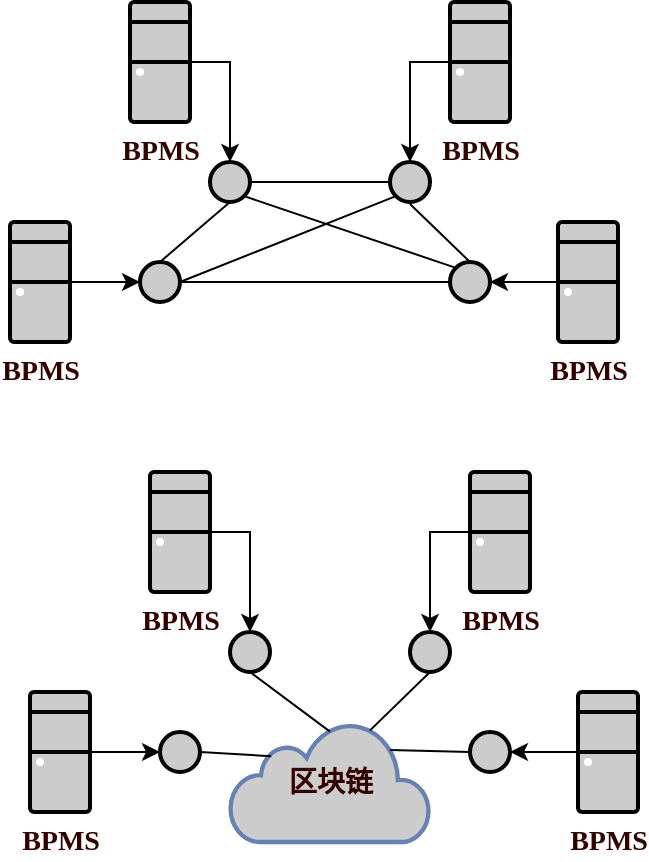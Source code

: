 <mxfile version="24.4.0" type="github">
  <diagram name="第 1 页" id="W4y2jrf44JJr1mIpAL2t">
    <mxGraphModel dx="1050" dy="541" grid="1" gridSize="10" guides="1" tooltips="1" connect="1" arrows="1" fold="1" page="1" pageScale="1" pageWidth="827" pageHeight="1169" math="0" shadow="0">
      <root>
        <mxCell id="0" />
        <mxCell id="1" parent="0" />
        <mxCell id="WHLZQFHV3bn9_gJ3Vfd_-7" value="" style="edgeStyle=orthogonalEdgeStyle;rounded=0;orthogonalLoop=1;jettySize=auto;html=1;strokeColor=default;" edge="1" parent="1" source="WHLZQFHV3bn9_gJ3Vfd_-1" target="WHLZQFHV3bn9_gJ3Vfd_-6">
          <mxGeometry relative="1" as="geometry" />
        </mxCell>
        <mxCell id="WHLZQFHV3bn9_gJ3Vfd_-1" value="&lt;b&gt;&lt;font color=&quot;#330000&quot; style=&quot;font-size: 14px;&quot; face=&quot;Times New Roman&quot;&gt;BPMS&lt;/font&gt;&lt;/b&gt;" style="fontColor=#0066CC;verticalAlign=top;verticalLabelPosition=bottom;labelPosition=center;align=center;html=1;outlineConnect=0;fillColor=#CCCCCC;strokeColor=default;gradientColor=none;gradientDirection=north;strokeWidth=2;shape=mxgraph.networks.desktop_pc;" vertex="1" parent="1">
          <mxGeometry x="200" y="180" width="30" height="60" as="geometry" />
        </mxCell>
        <mxCell id="WHLZQFHV3bn9_gJ3Vfd_-12" style="edgeStyle=orthogonalEdgeStyle;rounded=0;orthogonalLoop=1;jettySize=auto;html=1;exitX=1;exitY=0.5;exitDx=0;exitDy=0;exitPerimeter=0;entryX=0;entryY=0.5;entryDx=0;entryDy=0;strokeColor=default;" edge="1" parent="1" source="WHLZQFHV3bn9_gJ3Vfd_-2" target="WHLZQFHV3bn9_gJ3Vfd_-10">
          <mxGeometry relative="1" as="geometry" />
        </mxCell>
        <mxCell id="WHLZQFHV3bn9_gJ3Vfd_-2" value="&lt;b&gt;&lt;font color=&quot;#330000&quot; style=&quot;font-size: 14px;&quot; face=&quot;Times New Roman&quot;&gt;BPMS&lt;/font&gt;&lt;/b&gt;" style="fontColor=#0066CC;verticalAlign=top;verticalLabelPosition=bottom;labelPosition=center;align=center;html=1;outlineConnect=0;fillColor=#CCCCCC;strokeColor=default;gradientColor=none;gradientDirection=north;strokeWidth=2;shape=mxgraph.networks.desktop_pc;" vertex="1" parent="1">
          <mxGeometry x="140" y="290" width="30" height="60" as="geometry" />
        </mxCell>
        <mxCell id="WHLZQFHV3bn9_gJ3Vfd_-13" style="edgeStyle=orthogonalEdgeStyle;rounded=0;orthogonalLoop=1;jettySize=auto;html=1;exitX=0;exitY=0.5;exitDx=0;exitDy=0;exitPerimeter=0;entryX=1;entryY=0.5;entryDx=0;entryDy=0;strokeColor=default;" edge="1" parent="1" source="WHLZQFHV3bn9_gJ3Vfd_-3" target="WHLZQFHV3bn9_gJ3Vfd_-11">
          <mxGeometry relative="1" as="geometry" />
        </mxCell>
        <mxCell id="WHLZQFHV3bn9_gJ3Vfd_-3" value="&lt;b&gt;&lt;font color=&quot;#330000&quot; style=&quot;font-size: 14px;&quot; face=&quot;Times New Roman&quot;&gt;BPMS&lt;/font&gt;&lt;/b&gt;" style="fontColor=#0066CC;verticalAlign=top;verticalLabelPosition=bottom;labelPosition=center;align=center;html=1;outlineConnect=0;fillColor=#CCCCCC;strokeColor=default;gradientColor=none;gradientDirection=north;strokeWidth=2;shape=mxgraph.networks.desktop_pc;" vertex="1" parent="1">
          <mxGeometry x="414" y="290" width="30" height="60" as="geometry" />
        </mxCell>
        <mxCell id="WHLZQFHV3bn9_gJ3Vfd_-9" style="edgeStyle=orthogonalEdgeStyle;rounded=0;orthogonalLoop=1;jettySize=auto;html=1;exitX=0;exitY=0.5;exitDx=0;exitDy=0;exitPerimeter=0;entryX=0.5;entryY=0;entryDx=0;entryDy=0;strokeColor=default;" edge="1" parent="1" source="WHLZQFHV3bn9_gJ3Vfd_-4" target="WHLZQFHV3bn9_gJ3Vfd_-8">
          <mxGeometry relative="1" as="geometry" />
        </mxCell>
        <mxCell id="WHLZQFHV3bn9_gJ3Vfd_-4" value="&lt;b&gt;&lt;font color=&quot;#330000&quot; style=&quot;font-size: 14px;&quot; face=&quot;Times New Roman&quot;&gt;BPMS&lt;/font&gt;&lt;/b&gt;" style="fontColor=#0066CC;verticalAlign=top;verticalLabelPosition=bottom;labelPosition=center;align=center;html=1;outlineConnect=0;fillColor=#CCCCCC;strokeColor=default;gradientColor=none;gradientDirection=north;strokeWidth=2;shape=mxgraph.networks.desktop_pc;" vertex="1" parent="1">
          <mxGeometry x="360" y="180" width="30" height="60" as="geometry" />
        </mxCell>
        <mxCell id="WHLZQFHV3bn9_gJ3Vfd_-15" style="edgeStyle=orthogonalEdgeStyle;rounded=0;orthogonalLoop=1;jettySize=auto;html=1;entryX=0;entryY=0.5;entryDx=0;entryDy=0;endArrow=none;endFill=0;strokeColor=default;" edge="1" parent="1" source="WHLZQFHV3bn9_gJ3Vfd_-6" target="WHLZQFHV3bn9_gJ3Vfd_-8">
          <mxGeometry relative="1" as="geometry" />
        </mxCell>
        <mxCell id="WHLZQFHV3bn9_gJ3Vfd_-6" value="" style="ellipse;whiteSpace=wrap;html=1;verticalAlign=top;fillColor=#CCCCCC;strokeColor=default;fontColor=#0066CC;gradientColor=none;gradientDirection=north;strokeWidth=2;" vertex="1" parent="1">
          <mxGeometry x="240" y="260" width="20" height="20" as="geometry" />
        </mxCell>
        <mxCell id="WHLZQFHV3bn9_gJ3Vfd_-8" value="" style="ellipse;whiteSpace=wrap;html=1;verticalAlign=top;fillColor=#CCCCCC;strokeColor=default;fontColor=#0066CC;gradientColor=none;gradientDirection=north;strokeWidth=2;" vertex="1" parent="1">
          <mxGeometry x="330" y="260" width="20" height="20" as="geometry" />
        </mxCell>
        <mxCell id="WHLZQFHV3bn9_gJ3Vfd_-10" value="" style="ellipse;whiteSpace=wrap;html=1;verticalAlign=top;fillColor=#CCCCCC;strokeColor=default;fontColor=#0066CC;gradientColor=none;gradientDirection=north;strokeWidth=2;" vertex="1" parent="1">
          <mxGeometry x="205" y="310" width="20" height="20" as="geometry" />
        </mxCell>
        <mxCell id="WHLZQFHV3bn9_gJ3Vfd_-11" value="" style="ellipse;whiteSpace=wrap;html=1;verticalAlign=top;fillColor=#CCCCCC;strokeColor=default;fontColor=#0066CC;gradientColor=none;gradientDirection=north;strokeWidth=2;" vertex="1" parent="1">
          <mxGeometry x="360" y="310" width="20" height="20" as="geometry" />
        </mxCell>
        <mxCell id="WHLZQFHV3bn9_gJ3Vfd_-16" style="rounded=0;orthogonalLoop=1;jettySize=auto;html=1;entryX=0.5;entryY=0;entryDx=0;entryDy=0;endArrow=none;endFill=0;strokeColor=default;" edge="1" parent="1" target="WHLZQFHV3bn9_gJ3Vfd_-11">
          <mxGeometry relative="1" as="geometry">
            <mxPoint x="340" y="281" as="sourcePoint" />
            <mxPoint x="340" y="280" as="targetPoint" />
          </mxGeometry>
        </mxCell>
        <mxCell id="WHLZQFHV3bn9_gJ3Vfd_-17" style="rounded=0;orthogonalLoop=1;jettySize=auto;html=1;endArrow=none;endFill=0;exitX=1;exitY=0.5;exitDx=0;exitDy=0;strokeColor=default;" edge="1" parent="1" source="WHLZQFHV3bn9_gJ3Vfd_-10">
          <mxGeometry relative="1" as="geometry">
            <mxPoint x="350" y="291" as="sourcePoint" />
            <mxPoint x="360" y="320" as="targetPoint" />
          </mxGeometry>
        </mxCell>
        <mxCell id="WHLZQFHV3bn9_gJ3Vfd_-18" style="rounded=0;orthogonalLoop=1;jettySize=auto;html=1;entryX=0.5;entryY=0;entryDx=0;entryDy=0;endArrow=none;endFill=0;exitX=0.5;exitY=1;exitDx=0;exitDy=0;strokeColor=default;" edge="1" parent="1" source="WHLZQFHV3bn9_gJ3Vfd_-6" target="WHLZQFHV3bn9_gJ3Vfd_-10">
          <mxGeometry relative="1" as="geometry">
            <mxPoint x="360" y="301" as="sourcePoint" />
            <mxPoint x="390" y="330" as="targetPoint" />
          </mxGeometry>
        </mxCell>
        <mxCell id="WHLZQFHV3bn9_gJ3Vfd_-19" style="rounded=0;orthogonalLoop=1;jettySize=auto;html=1;entryX=0;entryY=0;entryDx=0;entryDy=0;endArrow=none;endFill=0;exitX=1;exitY=1;exitDx=0;exitDy=0;strokeColor=default;" edge="1" parent="1" source="WHLZQFHV3bn9_gJ3Vfd_-6" target="WHLZQFHV3bn9_gJ3Vfd_-11">
          <mxGeometry relative="1" as="geometry">
            <mxPoint x="370" y="311" as="sourcePoint" />
            <mxPoint x="400" y="340" as="targetPoint" />
          </mxGeometry>
        </mxCell>
        <mxCell id="WHLZQFHV3bn9_gJ3Vfd_-20" style="rounded=0;orthogonalLoop=1;jettySize=auto;html=1;entryX=1;entryY=0.5;entryDx=0;entryDy=0;endArrow=none;endFill=0;exitX=0;exitY=1;exitDx=0;exitDy=0;strokeColor=default;" edge="1" parent="1" source="WHLZQFHV3bn9_gJ3Vfd_-8" target="WHLZQFHV3bn9_gJ3Vfd_-10">
          <mxGeometry relative="1" as="geometry">
            <mxPoint x="380" y="321" as="sourcePoint" />
            <mxPoint x="410" y="350" as="targetPoint" />
          </mxGeometry>
        </mxCell>
        <mxCell id="WHLZQFHV3bn9_gJ3Vfd_-21" value="" style="edgeStyle=orthogonalEdgeStyle;rounded=0;orthogonalLoop=1;jettySize=auto;html=1;strokeColor=default;" edge="1" parent="1" source="WHLZQFHV3bn9_gJ3Vfd_-22" target="WHLZQFHV3bn9_gJ3Vfd_-30">
          <mxGeometry relative="1" as="geometry" />
        </mxCell>
        <mxCell id="WHLZQFHV3bn9_gJ3Vfd_-22" value="&lt;b&gt;&lt;font color=&quot;#330000&quot; style=&quot;font-size: 14px;&quot; face=&quot;Times New Roman&quot;&gt;BPMS&lt;/font&gt;&lt;/b&gt;" style="fontColor=#0066CC;verticalAlign=top;verticalLabelPosition=bottom;labelPosition=center;align=center;html=1;outlineConnect=0;fillColor=#CCCCCC;strokeColor=default;gradientColor=none;gradientDirection=north;strokeWidth=2;shape=mxgraph.networks.desktop_pc;" vertex="1" parent="1">
          <mxGeometry x="210" y="415" width="30" height="60" as="geometry" />
        </mxCell>
        <mxCell id="WHLZQFHV3bn9_gJ3Vfd_-23" style="edgeStyle=orthogonalEdgeStyle;rounded=0;orthogonalLoop=1;jettySize=auto;html=1;exitX=1;exitY=0.5;exitDx=0;exitDy=0;exitPerimeter=0;entryX=0;entryY=0.5;entryDx=0;entryDy=0;strokeColor=default;" edge="1" parent="1" source="WHLZQFHV3bn9_gJ3Vfd_-24" target="WHLZQFHV3bn9_gJ3Vfd_-32">
          <mxGeometry relative="1" as="geometry" />
        </mxCell>
        <mxCell id="WHLZQFHV3bn9_gJ3Vfd_-24" value="&lt;b&gt;&lt;font color=&quot;#330000&quot; style=&quot;font-size: 14px;&quot; face=&quot;Times New Roman&quot;&gt;BPMS&lt;/font&gt;&lt;/b&gt;" style="fontColor=#0066CC;verticalAlign=top;verticalLabelPosition=bottom;labelPosition=center;align=center;html=1;outlineConnect=0;fillColor=#CCCCCC;strokeColor=default;gradientColor=none;gradientDirection=north;strokeWidth=2;shape=mxgraph.networks.desktop_pc;" vertex="1" parent="1">
          <mxGeometry x="150" y="525" width="30" height="60" as="geometry" />
        </mxCell>
        <mxCell id="WHLZQFHV3bn9_gJ3Vfd_-25" style="edgeStyle=orthogonalEdgeStyle;rounded=0;orthogonalLoop=1;jettySize=auto;html=1;exitX=0;exitY=0.5;exitDx=0;exitDy=0;exitPerimeter=0;entryX=1;entryY=0.5;entryDx=0;entryDy=0;strokeColor=default;" edge="1" parent="1" source="WHLZQFHV3bn9_gJ3Vfd_-26" target="WHLZQFHV3bn9_gJ3Vfd_-33">
          <mxGeometry relative="1" as="geometry" />
        </mxCell>
        <mxCell id="WHLZQFHV3bn9_gJ3Vfd_-26" value="&lt;b&gt;&lt;font color=&quot;#330000&quot; style=&quot;font-size: 14px;&quot; face=&quot;Times New Roman&quot;&gt;BPMS&lt;/font&gt;&lt;/b&gt;" style="fontColor=#0066CC;verticalAlign=top;verticalLabelPosition=bottom;labelPosition=center;align=center;html=1;outlineConnect=0;fillColor=#CCCCCC;strokeColor=default;gradientColor=none;gradientDirection=north;strokeWidth=2;shape=mxgraph.networks.desktop_pc;" vertex="1" parent="1">
          <mxGeometry x="424" y="525" width="30" height="60" as="geometry" />
        </mxCell>
        <mxCell id="WHLZQFHV3bn9_gJ3Vfd_-27" style="edgeStyle=orthogonalEdgeStyle;rounded=0;orthogonalLoop=1;jettySize=auto;html=1;exitX=0;exitY=0.5;exitDx=0;exitDy=0;exitPerimeter=0;entryX=0.5;entryY=0;entryDx=0;entryDy=0;strokeColor=default;" edge="1" parent="1" source="WHLZQFHV3bn9_gJ3Vfd_-28" target="WHLZQFHV3bn9_gJ3Vfd_-31">
          <mxGeometry relative="1" as="geometry" />
        </mxCell>
        <mxCell id="WHLZQFHV3bn9_gJ3Vfd_-28" value="&lt;b&gt;&lt;font color=&quot;#330000&quot; style=&quot;font-size: 14px;&quot; face=&quot;Times New Roman&quot;&gt;BPMS&lt;/font&gt;&lt;/b&gt;" style="fontColor=#0066CC;verticalAlign=top;verticalLabelPosition=bottom;labelPosition=center;align=center;html=1;outlineConnect=0;fillColor=#CCCCCC;strokeColor=default;gradientColor=none;gradientDirection=north;strokeWidth=2;shape=mxgraph.networks.desktop_pc;" vertex="1" parent="1">
          <mxGeometry x="370" y="415" width="30" height="60" as="geometry" />
        </mxCell>
        <mxCell id="WHLZQFHV3bn9_gJ3Vfd_-30" value="" style="ellipse;whiteSpace=wrap;html=1;verticalAlign=top;fillColor=#CCCCCC;strokeColor=default;fontColor=#0066CC;gradientColor=none;gradientDirection=north;strokeWidth=2;" vertex="1" parent="1">
          <mxGeometry x="250" y="495" width="20" height="20" as="geometry" />
        </mxCell>
        <mxCell id="WHLZQFHV3bn9_gJ3Vfd_-31" value="" style="ellipse;whiteSpace=wrap;html=1;verticalAlign=top;fillColor=#CCCCCC;strokeColor=default;fontColor=#0066CC;gradientColor=none;gradientDirection=north;strokeWidth=2;" vertex="1" parent="1">
          <mxGeometry x="340" y="495" width="20" height="20" as="geometry" />
        </mxCell>
        <mxCell id="WHLZQFHV3bn9_gJ3Vfd_-32" value="" style="ellipse;whiteSpace=wrap;html=1;verticalAlign=top;fillColor=#CCCCCC;strokeColor=default;fontColor=#0066CC;gradientColor=none;gradientDirection=north;strokeWidth=2;" vertex="1" parent="1">
          <mxGeometry x="215" y="545" width="20" height="20" as="geometry" />
        </mxCell>
        <mxCell id="WHLZQFHV3bn9_gJ3Vfd_-33" value="" style="ellipse;whiteSpace=wrap;html=1;verticalAlign=top;fillColor=#CCCCCC;strokeColor=default;fontColor=#0066CC;gradientColor=none;gradientDirection=north;strokeWidth=2;" vertex="1" parent="1">
          <mxGeometry x="370" y="545" width="20" height="20" as="geometry" />
        </mxCell>
        <mxCell id="WHLZQFHV3bn9_gJ3Vfd_-39" value="&lt;font style=&quot;font-size: 14px;&quot; color=&quot;#330000&quot;&gt;&lt;b&gt;区块链&lt;/b&gt;&lt;/font&gt;" style="html=1;outlineConnect=0;fillColor=#CCCCCC;strokeColor=#6881B3;gradientColor=none;gradientDirection=north;strokeWidth=2;shape=mxgraph.networks.cloud;fontColor=#ffffff;" vertex="1" parent="1">
          <mxGeometry x="250" y="540" width="100" height="60" as="geometry" />
        </mxCell>
        <mxCell id="WHLZQFHV3bn9_gJ3Vfd_-41" style="rounded=0;orthogonalLoop=1;jettySize=auto;html=1;entryX=0.5;entryY=0.08;entryDx=0;entryDy=0;endArrow=none;endFill=0;strokeColor=default;entryPerimeter=0;exitX=0.5;exitY=1;exitDx=0;exitDy=0;" edge="1" parent="1" source="WHLZQFHV3bn9_gJ3Vfd_-30" target="WHLZQFHV3bn9_gJ3Vfd_-39">
          <mxGeometry relative="1" as="geometry">
            <mxPoint x="260" y="520" as="sourcePoint" />
            <mxPoint x="370" y="545" as="targetPoint" />
          </mxGeometry>
        </mxCell>
        <mxCell id="WHLZQFHV3bn9_gJ3Vfd_-42" style="rounded=0;orthogonalLoop=1;jettySize=auto;html=1;endArrow=none;endFill=0;exitX=0.5;exitY=1;exitDx=0;exitDy=0;strokeColor=default;entryX=0.7;entryY=0.07;entryDx=0;entryDy=0;entryPerimeter=0;" edge="1" parent="1" source="WHLZQFHV3bn9_gJ3Vfd_-31" target="WHLZQFHV3bn9_gJ3Vfd_-39">
          <mxGeometry relative="1" as="geometry">
            <mxPoint x="277" y="297" as="sourcePoint" />
            <mxPoint x="383" y="333" as="targetPoint" />
          </mxGeometry>
        </mxCell>
        <mxCell id="WHLZQFHV3bn9_gJ3Vfd_-43" style="rounded=0;orthogonalLoop=1;jettySize=auto;html=1;endArrow=none;endFill=0;exitX=0;exitY=0.5;exitDx=0;exitDy=0;strokeColor=default;entryX=0.7;entryY=0.07;entryDx=0;entryDy=0;entryPerimeter=0;" edge="1" parent="1" source="WHLZQFHV3bn9_gJ3Vfd_-33">
          <mxGeometry relative="1" as="geometry">
            <mxPoint x="360" y="525" as="sourcePoint" />
            <mxPoint x="330" y="554" as="targetPoint" />
          </mxGeometry>
        </mxCell>
        <mxCell id="WHLZQFHV3bn9_gJ3Vfd_-44" style="rounded=0;orthogonalLoop=1;jettySize=auto;html=1;endArrow=none;endFill=0;strokeColor=default;exitX=1;exitY=0.5;exitDx=0;exitDy=0;entryX=0.206;entryY=0.285;entryDx=0;entryDy=0;entryPerimeter=0;" edge="1" parent="1" source="WHLZQFHV3bn9_gJ3Vfd_-32" target="WHLZQFHV3bn9_gJ3Vfd_-39">
          <mxGeometry relative="1" as="geometry">
            <mxPoint x="270" y="525" as="sourcePoint" />
            <mxPoint x="310" y="560" as="targetPoint" />
          </mxGeometry>
        </mxCell>
      </root>
    </mxGraphModel>
  </diagram>
</mxfile>
